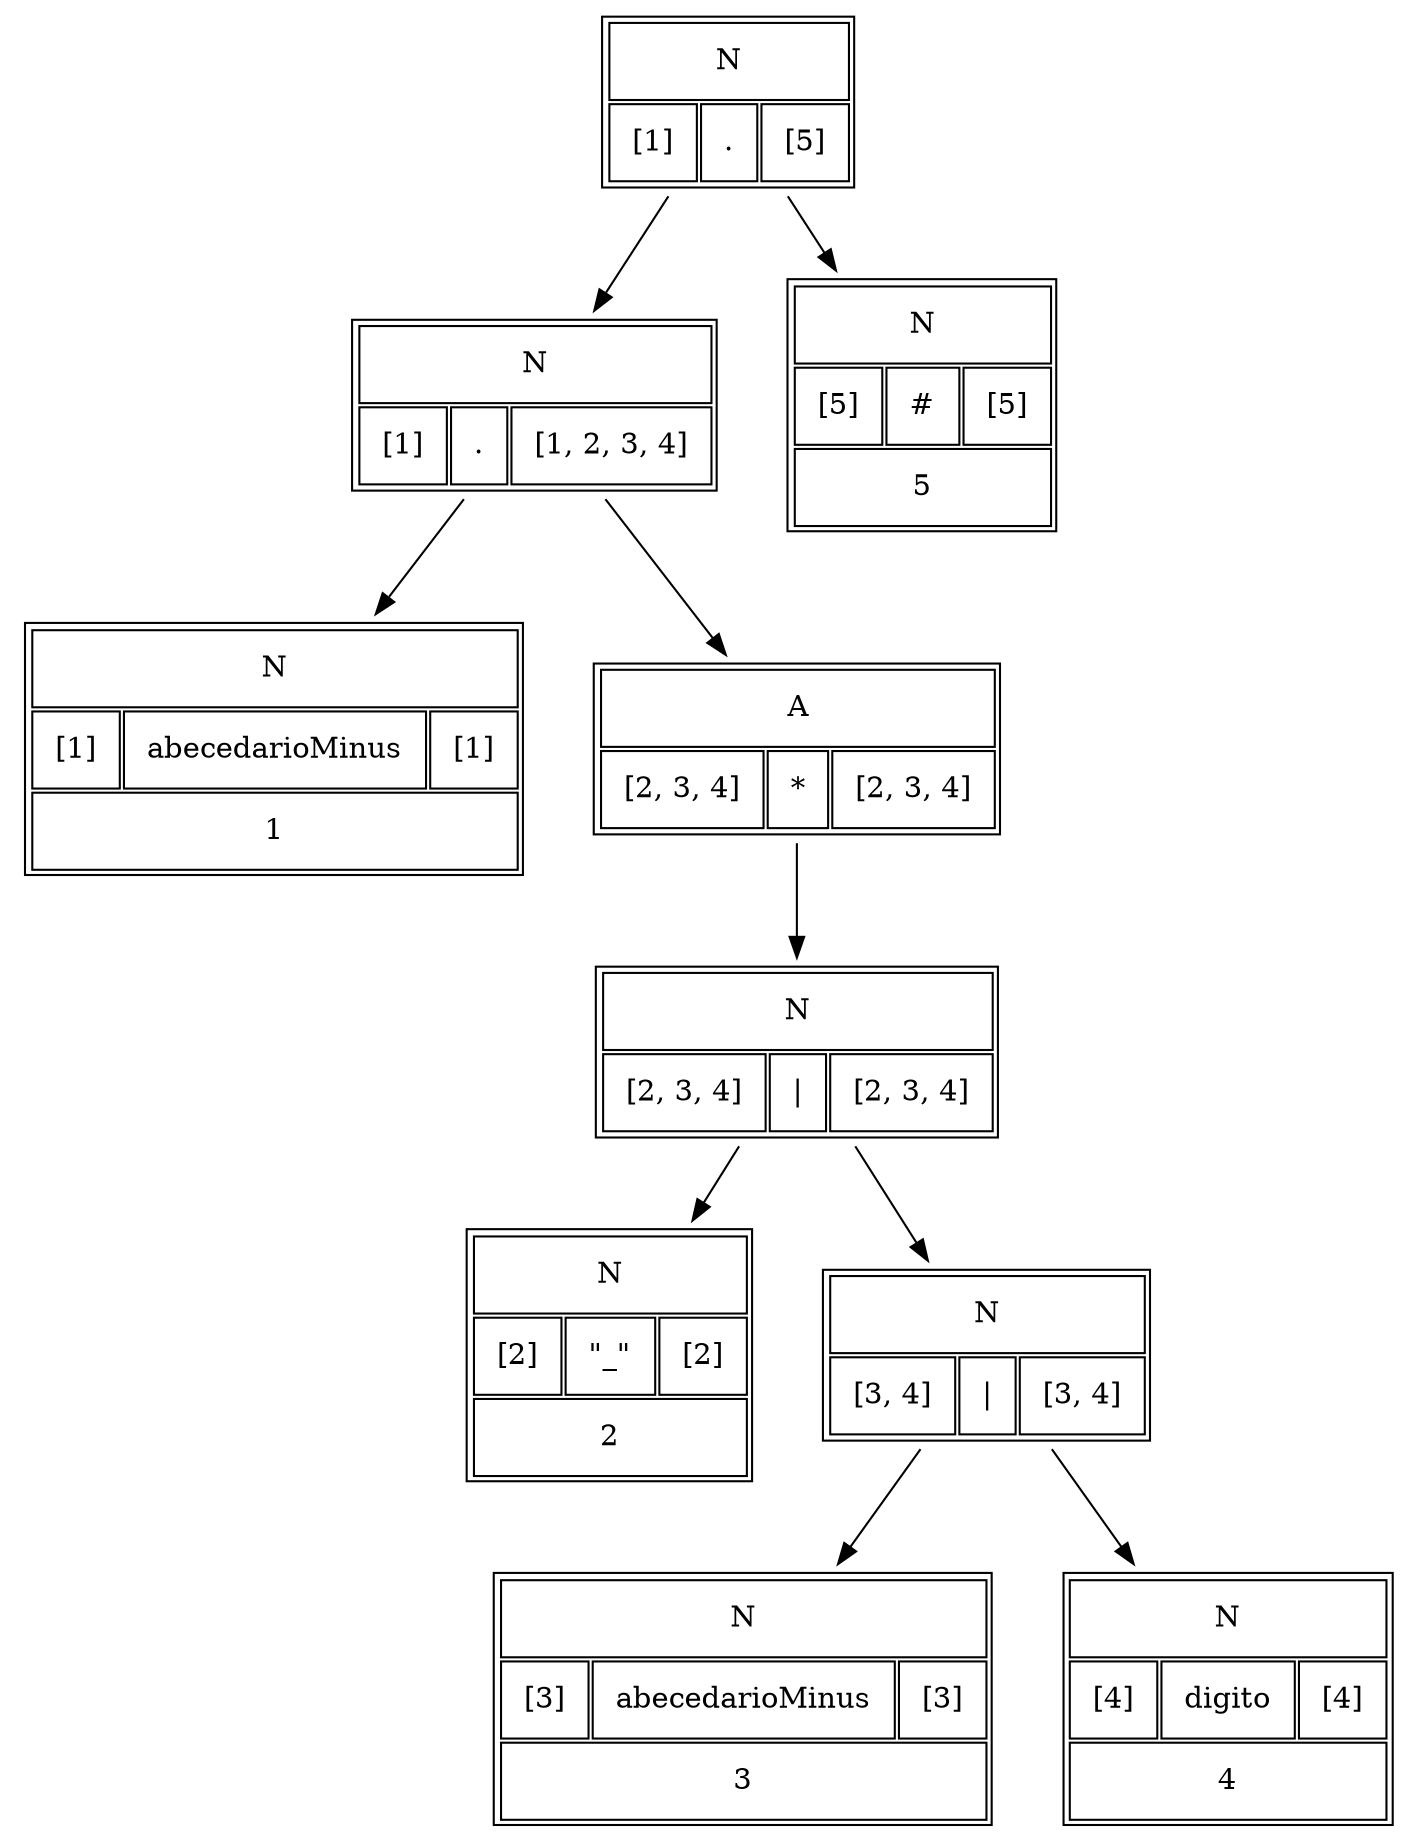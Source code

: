 digraph G {
 n_1[shape=none label=<
<table border ="1" cellspacing="2" cellpadding="10" >
 <tr>
 <td colspan="3">N</td>
 </tr>
 <tr>
 <td>[1]</td>
 <td>.</td>
 <td>[5]</td>
 </tr>
 </table>>];n_2[shape=none label=<
<table border ="1" cellspacing="2" cellpadding="10" >
 <tr>
 <td colspan="3">N</td>
 </tr>
 <tr>
 <td>[1]</td>
 <td>.</td>
 <td>[1, 2, 3, 4]</td>
 </tr>
 </table>>];n_1 -> n_2;
n_3[shape=none label=<
<table border ="1" cellspacing="2" cellpadding="10" >
 <tr>
 <td colspan="3">N</td>
 </tr>
 <tr>
 <td>[1]</td>
 <td>abecedarioMinus</td>
 <td>[1]</td>
 </tr>
 <tr>
 <td colspan="3">1</td>
 </tr>
 </table>>];n_2 -> n_3;
n_4[shape=none label=<
<table border ="1" cellspacing="2" cellpadding="10" >
 <tr>
 <td colspan="3">A</td>
 </tr>
 <tr>
 <td>[2, 3, 4]</td>
 <td>*</td>
 <td>[2, 3, 4]</td>
 </tr>
 </table>>];n_2 -> n_4;
n_5[shape=none label=<
<table border ="1" cellspacing="2" cellpadding="10" >
 <tr>
 <td colspan="3">N</td>
 </tr>
 <tr>
 <td>[2, 3, 4]</td>
 <td>|</td>
 <td>[2, 3, 4]</td>
 </tr>
 </table>>];n_4 -> n_5;
n_6[shape=none label=<
<table border ="1" cellspacing="2" cellpadding="10" >
 <tr>
 <td colspan="3">N</td>
 </tr>
 <tr>
 <td>[2]</td>
 <td>"_"</td>
 <td>[2]</td>
 </tr>
 <tr>
 <td colspan="3">2</td>
 </tr>
 </table>>];n_5 -> n_6;
n_7[shape=none label=<
<table border ="1" cellspacing="2" cellpadding="10" >
 <tr>
 <td colspan="3">N</td>
 </tr>
 <tr>
 <td>[3, 4]</td>
 <td>|</td>
 <td>[3, 4]</td>
 </tr>
 </table>>];n_5 -> n_7;
n_8[shape=none label=<
<table border ="1" cellspacing="2" cellpadding="10" >
 <tr>
 <td colspan="3">N</td>
 </tr>
 <tr>
 <td>[3]</td>
 <td>abecedarioMinus</td>
 <td>[3]</td>
 </tr>
 <tr>
 <td colspan="3">3</td>
 </tr>
 </table>>];n_7 -> n_8;
n_9[shape=none label=<
<table border ="1" cellspacing="2" cellpadding="10" >
 <tr>
 <td colspan="3">N</td>
 </tr>
 <tr>
 <td>[4]</td>
 <td>digito</td>
 <td>[4]</td>
 </tr>
 <tr>
 <td colspan="3">4</td>
 </tr>
 </table>>];n_7 -> n_9;
n_10[shape=none label=<
<table border ="1" cellspacing="2" cellpadding="10" >
 <tr>
 <td colspan="3">N</td>
 </tr>
 <tr>
 <td>[5]</td>
 <td>#</td>
 <td>[5]</td>
 </tr>
 <tr>
 <td colspan="3">5</td>
 </tr>
 </table>>];n_1 -> n_10;

 }
